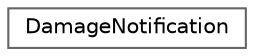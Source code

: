 digraph "クラス階層図"
{
 // LATEX_PDF_SIZE
  bgcolor="transparent";
  edge [fontname=Helvetica,fontsize=10,labelfontname=Helvetica,labelfontsize=10];
  node [fontname=Helvetica,fontsize=10,shape=box,height=0.2,width=0.4];
  rankdir="LR";
  Node0 [id="Node000000",label="DamageNotification",height=0.2,width=0.4,color="grey40", fillcolor="white", style="filled",URL="$class_damage_notification.html",tooltip=" "];
}
